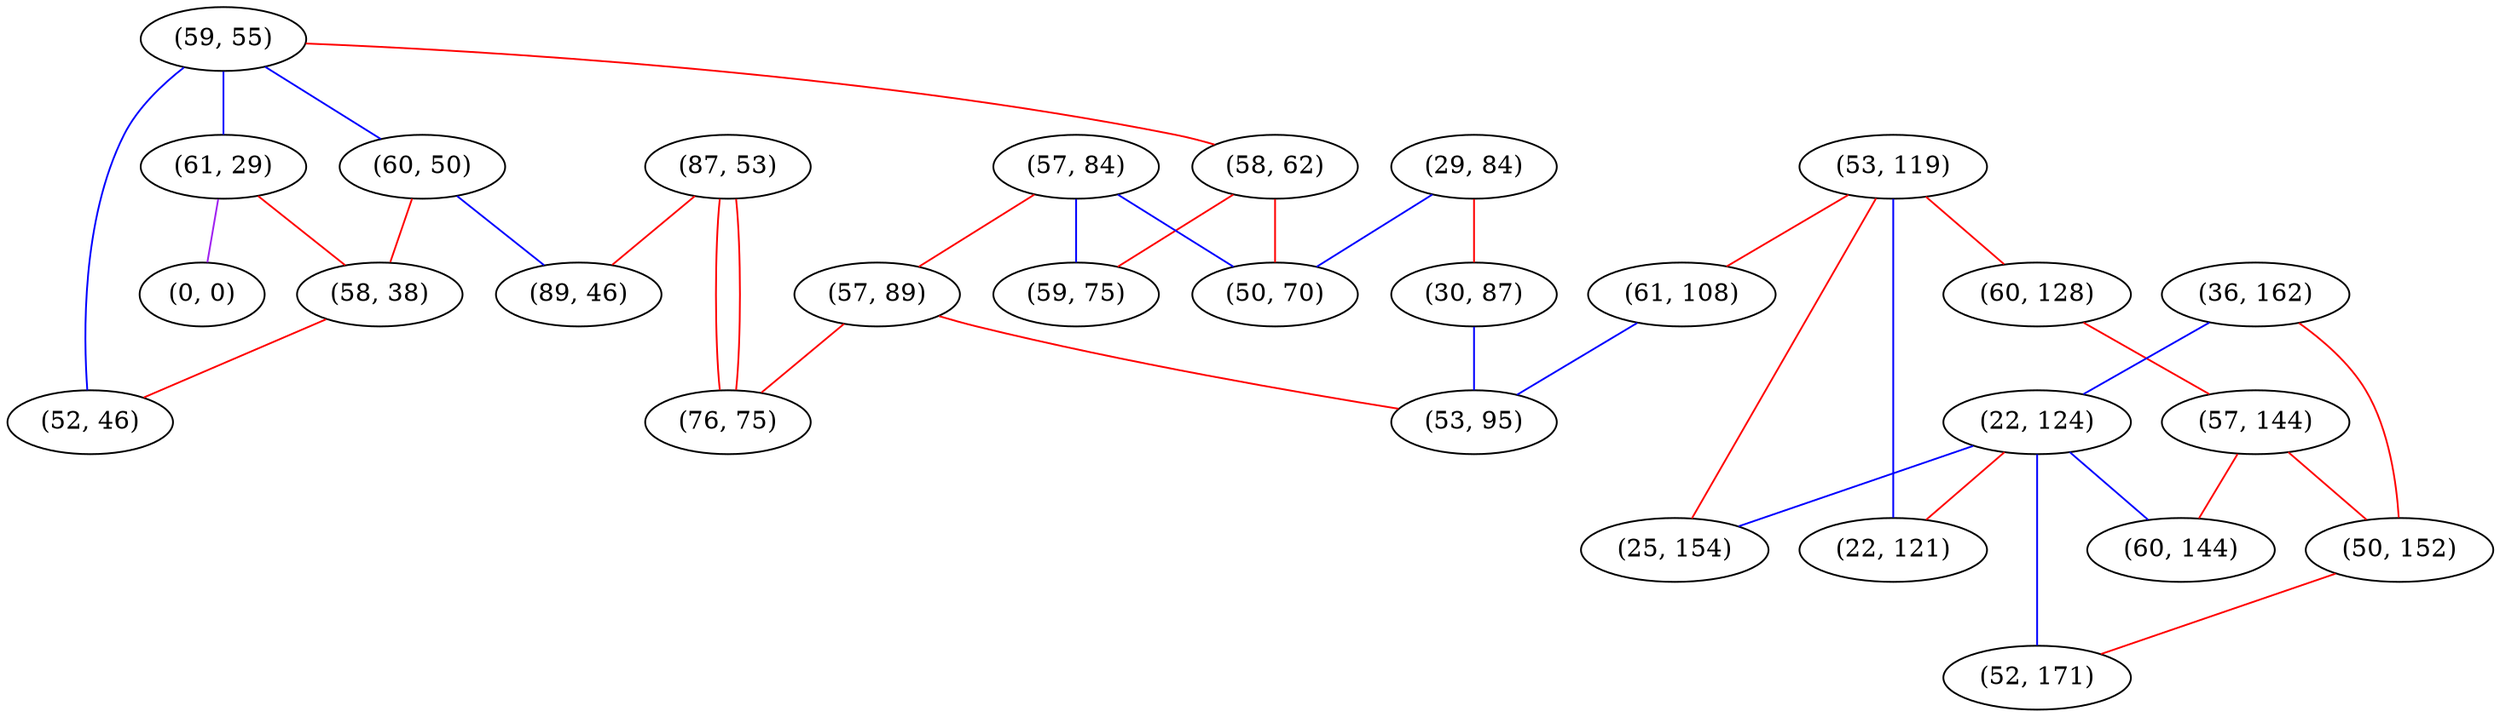 graph "" {
"(59, 55)";
"(61, 29)";
"(53, 119)";
"(58, 62)";
"(57, 84)";
"(60, 128)";
"(36, 162)";
"(57, 144)";
"(22, 124)";
"(29, 84)";
"(57, 89)";
"(25, 154)";
"(61, 108)";
"(50, 70)";
"(60, 50)";
"(22, 121)";
"(0, 0)";
"(87, 53)";
"(76, 75)";
"(58, 38)";
"(52, 46)";
"(60, 144)";
"(50, 152)";
"(30, 87)";
"(52, 171)";
"(53, 95)";
"(89, 46)";
"(59, 75)";
"(59, 55)" -- "(60, 50)"  [color=blue, key=0, weight=3];
"(59, 55)" -- "(58, 62)"  [color=red, key=0, weight=1];
"(59, 55)" -- "(52, 46)"  [color=blue, key=0, weight=3];
"(59, 55)" -- "(61, 29)"  [color=blue, key=0, weight=3];
"(61, 29)" -- "(58, 38)"  [color=red, key=0, weight=1];
"(61, 29)" -- "(0, 0)"  [color=purple, key=0, weight=4];
"(53, 119)" -- "(25, 154)"  [color=red, key=0, weight=1];
"(53, 119)" -- "(61, 108)"  [color=red, key=0, weight=1];
"(53, 119)" -- "(22, 121)"  [color=blue, key=0, weight=3];
"(53, 119)" -- "(60, 128)"  [color=red, key=0, weight=1];
"(58, 62)" -- "(50, 70)"  [color=red, key=0, weight=1];
"(58, 62)" -- "(59, 75)"  [color=red, key=0, weight=1];
"(57, 84)" -- "(50, 70)"  [color=blue, key=0, weight=3];
"(57, 84)" -- "(57, 89)"  [color=red, key=0, weight=1];
"(57, 84)" -- "(59, 75)"  [color=blue, key=0, weight=3];
"(60, 128)" -- "(57, 144)"  [color=red, key=0, weight=1];
"(36, 162)" -- "(50, 152)"  [color=red, key=0, weight=1];
"(36, 162)" -- "(22, 124)"  [color=blue, key=0, weight=3];
"(57, 144)" -- "(50, 152)"  [color=red, key=0, weight=1];
"(57, 144)" -- "(60, 144)"  [color=red, key=0, weight=1];
"(22, 124)" -- "(25, 154)"  [color=blue, key=0, weight=3];
"(22, 124)" -- "(22, 121)"  [color=red, key=0, weight=1];
"(22, 124)" -- "(52, 171)"  [color=blue, key=0, weight=3];
"(22, 124)" -- "(60, 144)"  [color=blue, key=0, weight=3];
"(29, 84)" -- "(50, 70)"  [color=blue, key=0, weight=3];
"(29, 84)" -- "(30, 87)"  [color=red, key=0, weight=1];
"(57, 89)" -- "(53, 95)"  [color=red, key=0, weight=1];
"(57, 89)" -- "(76, 75)"  [color=red, key=0, weight=1];
"(61, 108)" -- "(53, 95)"  [color=blue, key=0, weight=3];
"(60, 50)" -- "(58, 38)"  [color=red, key=0, weight=1];
"(60, 50)" -- "(89, 46)"  [color=blue, key=0, weight=3];
"(87, 53)" -- "(89, 46)"  [color=red, key=0, weight=1];
"(87, 53)" -- "(76, 75)"  [color=red, key=0, weight=1];
"(87, 53)" -- "(76, 75)"  [color=red, key=1, weight=1];
"(58, 38)" -- "(52, 46)"  [color=red, key=0, weight=1];
"(50, 152)" -- "(52, 171)"  [color=red, key=0, weight=1];
"(30, 87)" -- "(53, 95)"  [color=blue, key=0, weight=3];
}
